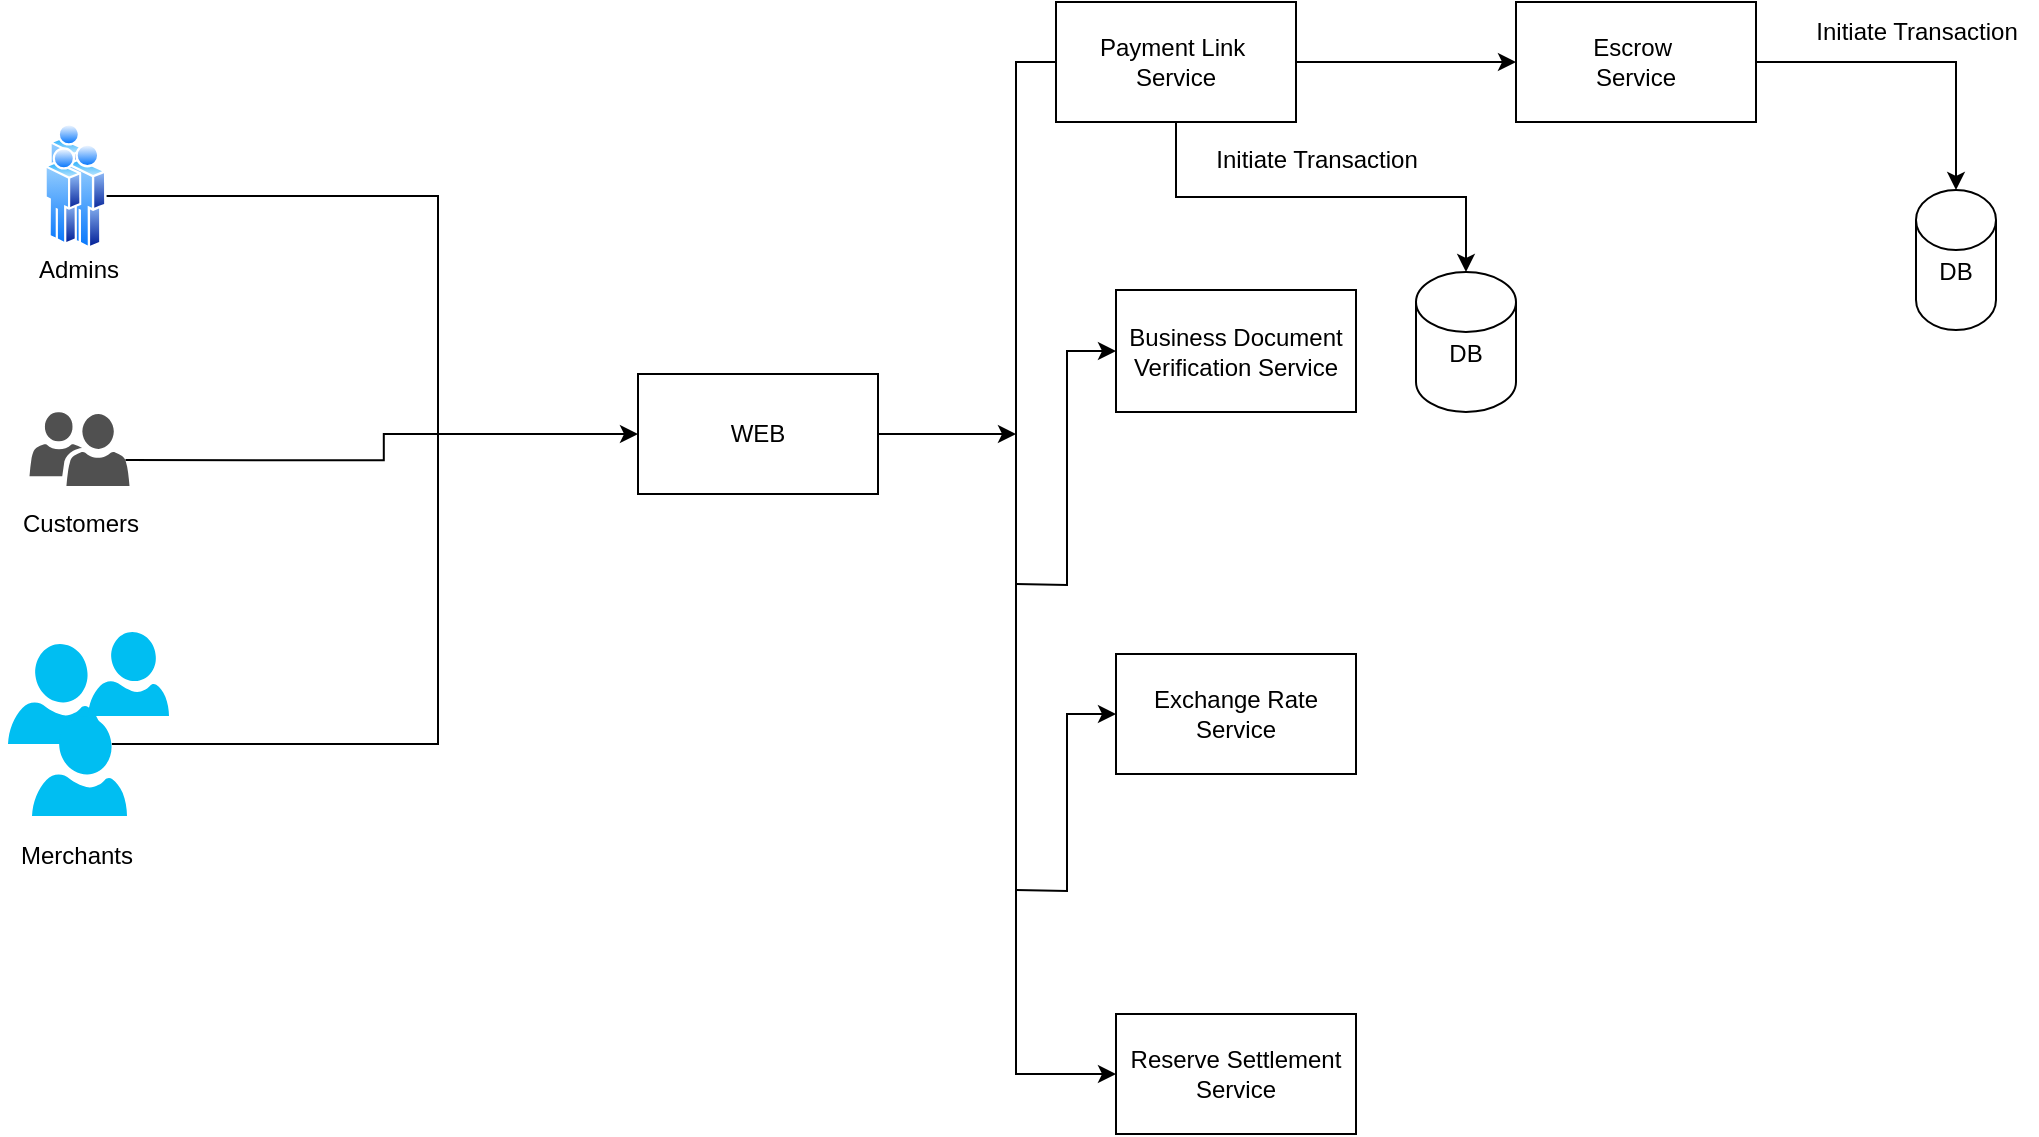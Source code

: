 <mxfile version="24.0.2" type="github">
  <diagram name="Page-1" id="eYNl6oVc8lXeLFPRdGsU">
    <mxGraphModel dx="954" dy="640" grid="1" gridSize="10" guides="1" tooltips="1" connect="1" arrows="1" fold="1" page="1" pageScale="1" pageWidth="850" pageHeight="1100" background="none" math="0" shadow="0">
      <root>
        <mxCell id="0" />
        <mxCell id="1" parent="0" />
        <mxCell id="5nQwqd4CATbJl3UrIqld-53" style="edgeStyle=orthogonalEdgeStyle;rounded=0;orthogonalLoop=1;jettySize=auto;html=1;exitX=0;exitY=0.5;exitDx=0;exitDy=0;entryX=0;entryY=0.5;entryDx=0;entryDy=0;" edge="1" parent="1" target="5nQwqd4CATbJl3UrIqld-46">
          <mxGeometry relative="1" as="geometry">
            <mxPoint x="640" y="315" as="sourcePoint" />
          </mxGeometry>
        </mxCell>
        <mxCell id="5nQwqd4CATbJl3UrIqld-34" style="edgeStyle=elbowEdgeStyle;rounded=0;orthogonalLoop=1;jettySize=auto;html=1;exitX=1;exitY=0.5;exitDx=0;exitDy=0;elbow=vertical;entryX=0.84;entryY=0.28;entryDx=0;entryDy=0;entryPerimeter=0;startArrow=none;startFill=0;strokeColor=default;endArrow=none;endFill=0;" edge="1" parent="1" source="5nQwqd4CATbJl3UrIqld-15" target="5nQwqd4CATbJl3UrIqld-20">
          <mxGeometry relative="1" as="geometry">
            <mxPoint x="392" y="399" as="targetPoint" />
            <Array as="points">
              <mxPoint x="351" y="114" />
            </Array>
          </mxGeometry>
        </mxCell>
        <mxCell id="5nQwqd4CATbJl3UrIqld-12" value="" style="verticalLabelPosition=bottom;html=1;verticalAlign=top;align=center;strokeColor=none;fillColor=#00BEF2;shape=mxgraph.azure.user;" vertex="1" parent="1">
          <mxGeometry x="136" y="345" width="47.5" height="50" as="geometry" />
        </mxCell>
        <mxCell id="5nQwqd4CATbJl3UrIqld-14" value="" style="image;aspect=fixed;perimeter=ellipsePerimeter;html=1;align=center;shadow=0;dashed=0;spacingTop=3;image=img/lib/active_directory/user.svg;" vertex="1" parent="1">
          <mxGeometry x="156.75" y="84" width="18.5" height="50" as="geometry" />
        </mxCell>
        <mxCell id="5nQwqd4CATbJl3UrIqld-15" value="" style="image;aspect=fixed;perimeter=ellipsePerimeter;html=1;align=center;shadow=0;dashed=0;spacingTop=3;image=img/lib/active_directory/user.svg;" vertex="1" parent="1">
          <mxGeometry x="165.25" y="94" width="20" height="54.05" as="geometry" />
        </mxCell>
        <mxCell id="5nQwqd4CATbJl3UrIqld-16" value="" style="image;aspect=fixed;perimeter=ellipsePerimeter;html=1;align=center;shadow=0;dashed=0;spacingTop=3;image=img/lib/active_directory/user.svg;" vertex="1" parent="1">
          <mxGeometry x="154.25" y="96" width="18.5" height="50" as="geometry" />
        </mxCell>
        <mxCell id="5nQwqd4CATbJl3UrIqld-20" value="" style="verticalLabelPosition=bottom;html=1;verticalAlign=top;align=center;strokeColor=none;fillColor=#00BEF2;shape=mxgraph.azure.user;" vertex="1" parent="1">
          <mxGeometry x="148" y="381" width="47.5" height="50" as="geometry" />
        </mxCell>
        <mxCell id="5nQwqd4CATbJl3UrIqld-21" value="" style="verticalLabelPosition=bottom;html=1;verticalAlign=top;align=center;strokeColor=none;fillColor=#00BEF2;shape=mxgraph.azure.user;" vertex="1" parent="1">
          <mxGeometry x="176" y="339" width="40.5" height="42" as="geometry" />
        </mxCell>
        <mxCell id="5nQwqd4CATbJl3UrIqld-39" style="edgeStyle=orthogonalEdgeStyle;rounded=0;orthogonalLoop=1;jettySize=auto;html=1;exitX=0.96;exitY=0.65;exitDx=0;exitDy=0;exitPerimeter=0;entryX=0;entryY=0.5;entryDx=0;entryDy=0;" edge="1" parent="1" source="5nQwqd4CATbJl3UrIqld-22" target="5nQwqd4CATbJl3UrIqld-38">
          <mxGeometry relative="1" as="geometry" />
        </mxCell>
        <mxCell id="5nQwqd4CATbJl3UrIqld-22" value="" style="sketch=0;pointerEvents=1;shadow=0;dashed=0;html=1;strokeColor=none;labelPosition=center;verticalLabelPosition=bottom;verticalAlign=top;align=center;fillColor=#505050;shape=mxgraph.mscae.intune.user_group" vertex="1" parent="1">
          <mxGeometry x="146.75" y="229" width="50" height="37" as="geometry" />
        </mxCell>
        <mxCell id="5nQwqd4CATbJl3UrIqld-23" value="Merchants" style="text;html=1;align=center;verticalAlign=middle;resizable=0;points=[];autosize=1;strokeColor=none;fillColor=none;" vertex="1" parent="1">
          <mxGeometry x="132.75" y="438" width="74" height="26" as="geometry" />
        </mxCell>
        <mxCell id="5nQwqd4CATbJl3UrIqld-24" value="Customers" style="text;html=1;align=center;verticalAlign=middle;resizable=0;points=[];autosize=1;strokeColor=none;fillColor=none;" vertex="1" parent="1">
          <mxGeometry x="133.75" y="272" width="76" height="26" as="geometry" />
        </mxCell>
        <mxCell id="5nQwqd4CATbJl3UrIqld-25" value="Admins" style="text;html=1;align=center;verticalAlign=middle;resizable=0;points=[];autosize=1;strokeColor=none;fillColor=none;" vertex="1" parent="1">
          <mxGeometry x="142" y="145" width="58" height="26" as="geometry" />
        </mxCell>
        <mxCell id="5nQwqd4CATbJl3UrIqld-40" style="edgeStyle=orthogonalEdgeStyle;rounded=0;orthogonalLoop=1;jettySize=auto;html=1;exitX=1;exitY=0.5;exitDx=0;exitDy=0;" edge="1" parent="1" source="5nQwqd4CATbJl3UrIqld-38">
          <mxGeometry relative="1" as="geometry">
            <mxPoint x="640" y="240" as="targetPoint" />
          </mxGeometry>
        </mxCell>
        <mxCell id="5nQwqd4CATbJl3UrIqld-38" value="WEB" style="rounded=0;whiteSpace=wrap;html=1;" vertex="1" parent="1">
          <mxGeometry x="451" y="210" width="120" height="60" as="geometry" />
        </mxCell>
        <mxCell id="5nQwqd4CATbJl3UrIqld-52" style="edgeStyle=orthogonalEdgeStyle;rounded=0;orthogonalLoop=1;jettySize=auto;html=1;exitX=0;exitY=0.5;exitDx=0;exitDy=0;entryX=0;entryY=0.5;entryDx=0;entryDy=0;" edge="1" parent="1" source="5nQwqd4CATbJl3UrIqld-43" target="5nQwqd4CATbJl3UrIqld-47">
          <mxGeometry relative="1" as="geometry" />
        </mxCell>
        <mxCell id="5nQwqd4CATbJl3UrIqld-56" style="edgeStyle=orthogonalEdgeStyle;rounded=0;orthogonalLoop=1;jettySize=auto;html=1;exitX=1;exitY=0.5;exitDx=0;exitDy=0;" edge="1" parent="1" source="5nQwqd4CATbJl3UrIqld-43">
          <mxGeometry relative="1" as="geometry">
            <mxPoint x="890" y="54" as="targetPoint" />
          </mxGeometry>
        </mxCell>
        <mxCell id="5nQwqd4CATbJl3UrIqld-58" style="edgeStyle=orthogonalEdgeStyle;rounded=0;orthogonalLoop=1;jettySize=auto;html=1;exitX=0.5;exitY=1;exitDx=0;exitDy=0;" edge="1" parent="1" source="5nQwqd4CATbJl3UrIqld-43" target="5nQwqd4CATbJl3UrIqld-59">
          <mxGeometry relative="1" as="geometry">
            <mxPoint x="940" y="160" as="targetPoint" />
          </mxGeometry>
        </mxCell>
        <mxCell id="5nQwqd4CATbJl3UrIqld-43" value="Payment Link&amp;nbsp;&lt;div&gt;Service&lt;/div&gt;" style="rounded=0;whiteSpace=wrap;html=1;" vertex="1" parent="1">
          <mxGeometry x="660" y="24" width="120" height="60" as="geometry" />
        </mxCell>
        <mxCell id="5nQwqd4CATbJl3UrIqld-54" style="edgeStyle=orthogonalEdgeStyle;rounded=0;orthogonalLoop=1;jettySize=auto;html=1;exitX=0;exitY=0.5;exitDx=0;exitDy=0;entryX=0;entryY=0.5;entryDx=0;entryDy=0;" edge="1" parent="1" target="5nQwqd4CATbJl3UrIqld-44">
          <mxGeometry relative="1" as="geometry">
            <mxPoint x="640" y="468" as="sourcePoint" />
          </mxGeometry>
        </mxCell>
        <mxCell id="5nQwqd4CATbJl3UrIqld-44" value="Exchange Rate Service" style="rounded=0;whiteSpace=wrap;html=1;" vertex="1" parent="1">
          <mxGeometry x="690" y="350" width="120" height="60" as="geometry" />
        </mxCell>
        <mxCell id="5nQwqd4CATbJl3UrIqld-46" value="Business Document Verification Service" style="rounded=0;whiteSpace=wrap;html=1;" vertex="1" parent="1">
          <mxGeometry x="690" y="168" width="120" height="61" as="geometry" />
        </mxCell>
        <mxCell id="5nQwqd4CATbJl3UrIqld-47" value="Reserve Settlement&lt;div&gt;Service&lt;/div&gt;" style="rounded=0;whiteSpace=wrap;html=1;" vertex="1" parent="1">
          <mxGeometry x="690" y="530" width="120" height="60" as="geometry" />
        </mxCell>
        <mxCell id="5nQwqd4CATbJl3UrIqld-60" style="edgeStyle=orthogonalEdgeStyle;rounded=0;orthogonalLoop=1;jettySize=auto;html=1;exitX=1;exitY=0.5;exitDx=0;exitDy=0;" edge="1" parent="1" source="5nQwqd4CATbJl3UrIqld-57" target="5nQwqd4CATbJl3UrIqld-61">
          <mxGeometry relative="1" as="geometry">
            <mxPoint x="1090" y="90" as="targetPoint" />
          </mxGeometry>
        </mxCell>
        <mxCell id="5nQwqd4CATbJl3UrIqld-57" value="Escrow&amp;nbsp;&lt;div&gt;Service&lt;/div&gt;" style="rounded=0;whiteSpace=wrap;html=1;" vertex="1" parent="1">
          <mxGeometry x="890" y="24" width="120" height="60" as="geometry" />
        </mxCell>
        <mxCell id="5nQwqd4CATbJl3UrIqld-59" value="DB&lt;div&gt;&lt;br&gt;&lt;/div&gt;" style="shape=cylinder3;whiteSpace=wrap;html=1;boundedLbl=1;backgroundOutline=1;size=15;" vertex="1" parent="1">
          <mxGeometry x="840" y="159" width="50" height="70" as="geometry" />
        </mxCell>
        <mxCell id="5nQwqd4CATbJl3UrIqld-61" value="DB&lt;div&gt;&lt;br&gt;&lt;/div&gt;" style="shape=cylinder3;whiteSpace=wrap;html=1;boundedLbl=1;backgroundOutline=1;size=15;" vertex="1" parent="1">
          <mxGeometry x="1090" y="118" width="40" height="70" as="geometry" />
        </mxCell>
        <mxCell id="5nQwqd4CATbJl3UrIqld-63" value="Initiate Transaction" style="text;html=1;align=center;verticalAlign=middle;resizable=0;points=[];autosize=1;strokeColor=none;fillColor=none;" vertex="1" parent="1">
          <mxGeometry x="730" y="88" width="120" height="30" as="geometry" />
        </mxCell>
        <mxCell id="5nQwqd4CATbJl3UrIqld-65" value="Initiate Transaction" style="text;html=1;align=center;verticalAlign=middle;resizable=0;points=[];autosize=1;strokeColor=none;fillColor=none;" vertex="1" parent="1">
          <mxGeometry x="1030" y="24" width="120" height="30" as="geometry" />
        </mxCell>
      </root>
    </mxGraphModel>
  </diagram>
</mxfile>
